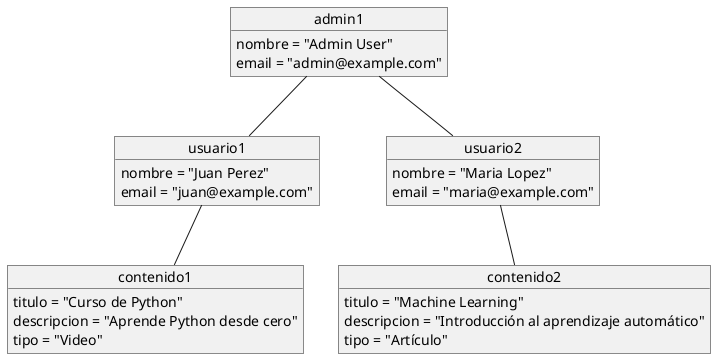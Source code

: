 @startuml

object usuario1 {
  nombre = "Juan Perez"
  email = "juan@example.com"
}

object usuario2 {
  nombre = "Maria Lopez"
  email = "maria@example.com"
}

object admin1 {
  nombre = "Admin User"
  email = "admin@example.com"
}

object contenido1 {
  titulo = "Curso de Python"
  descripcion = "Aprende Python desde cero"
  tipo = "Video"
}

object contenido2 {
  titulo = "Machine Learning"
  descripcion = "Introducción al aprendizaje automático"
  tipo = "Artículo"
}

usuario1 -- contenido1
usuario2 -- contenido2
admin1 -- usuario1
admin1 -- usuario2

@enduml

